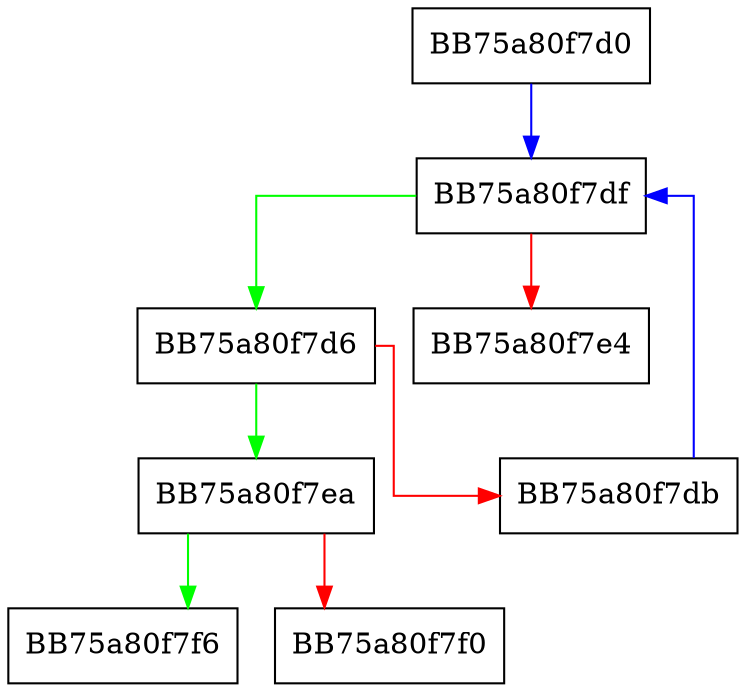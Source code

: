 digraph GetField {
  node [shape="box"];
  graph [splines=ortho];
  BB75a80f7d0 -> BB75a80f7df [color="blue"];
  BB75a80f7d6 -> BB75a80f7ea [color="green"];
  BB75a80f7d6 -> BB75a80f7db [color="red"];
  BB75a80f7db -> BB75a80f7df [color="blue"];
  BB75a80f7df -> BB75a80f7d6 [color="green"];
  BB75a80f7df -> BB75a80f7e4 [color="red"];
  BB75a80f7ea -> BB75a80f7f6 [color="green"];
  BB75a80f7ea -> BB75a80f7f0 [color="red"];
}